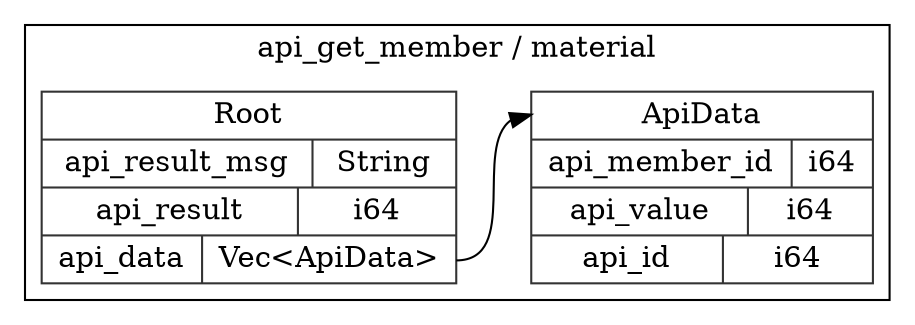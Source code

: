 digraph {
  rankdir=LR;
  subgraph cluster_0 {
    label="api_get_member / material";
    node [style="filled", color=white, style="solid", color=gray20];
    api_get_member__material__Root [label="<Root> Root  | { api_result_msg | <api_result_msg> String } | { api_result | <api_result> i64 } | { api_data | <api_data> Vec\<ApiData\> }", shape=record];
    api_get_member__material__ApiData;
    api_get_member__material__Root:api_data:e -> api_get_member__material__ApiData:ApiData:w;
    api_get_member__material__ApiData [label="<ApiData> ApiData  | { api_member_id | <api_member_id> i64 } | { api_value | <api_value> i64 } | { api_id | <api_id> i64 }", shape=record];
  }
}
